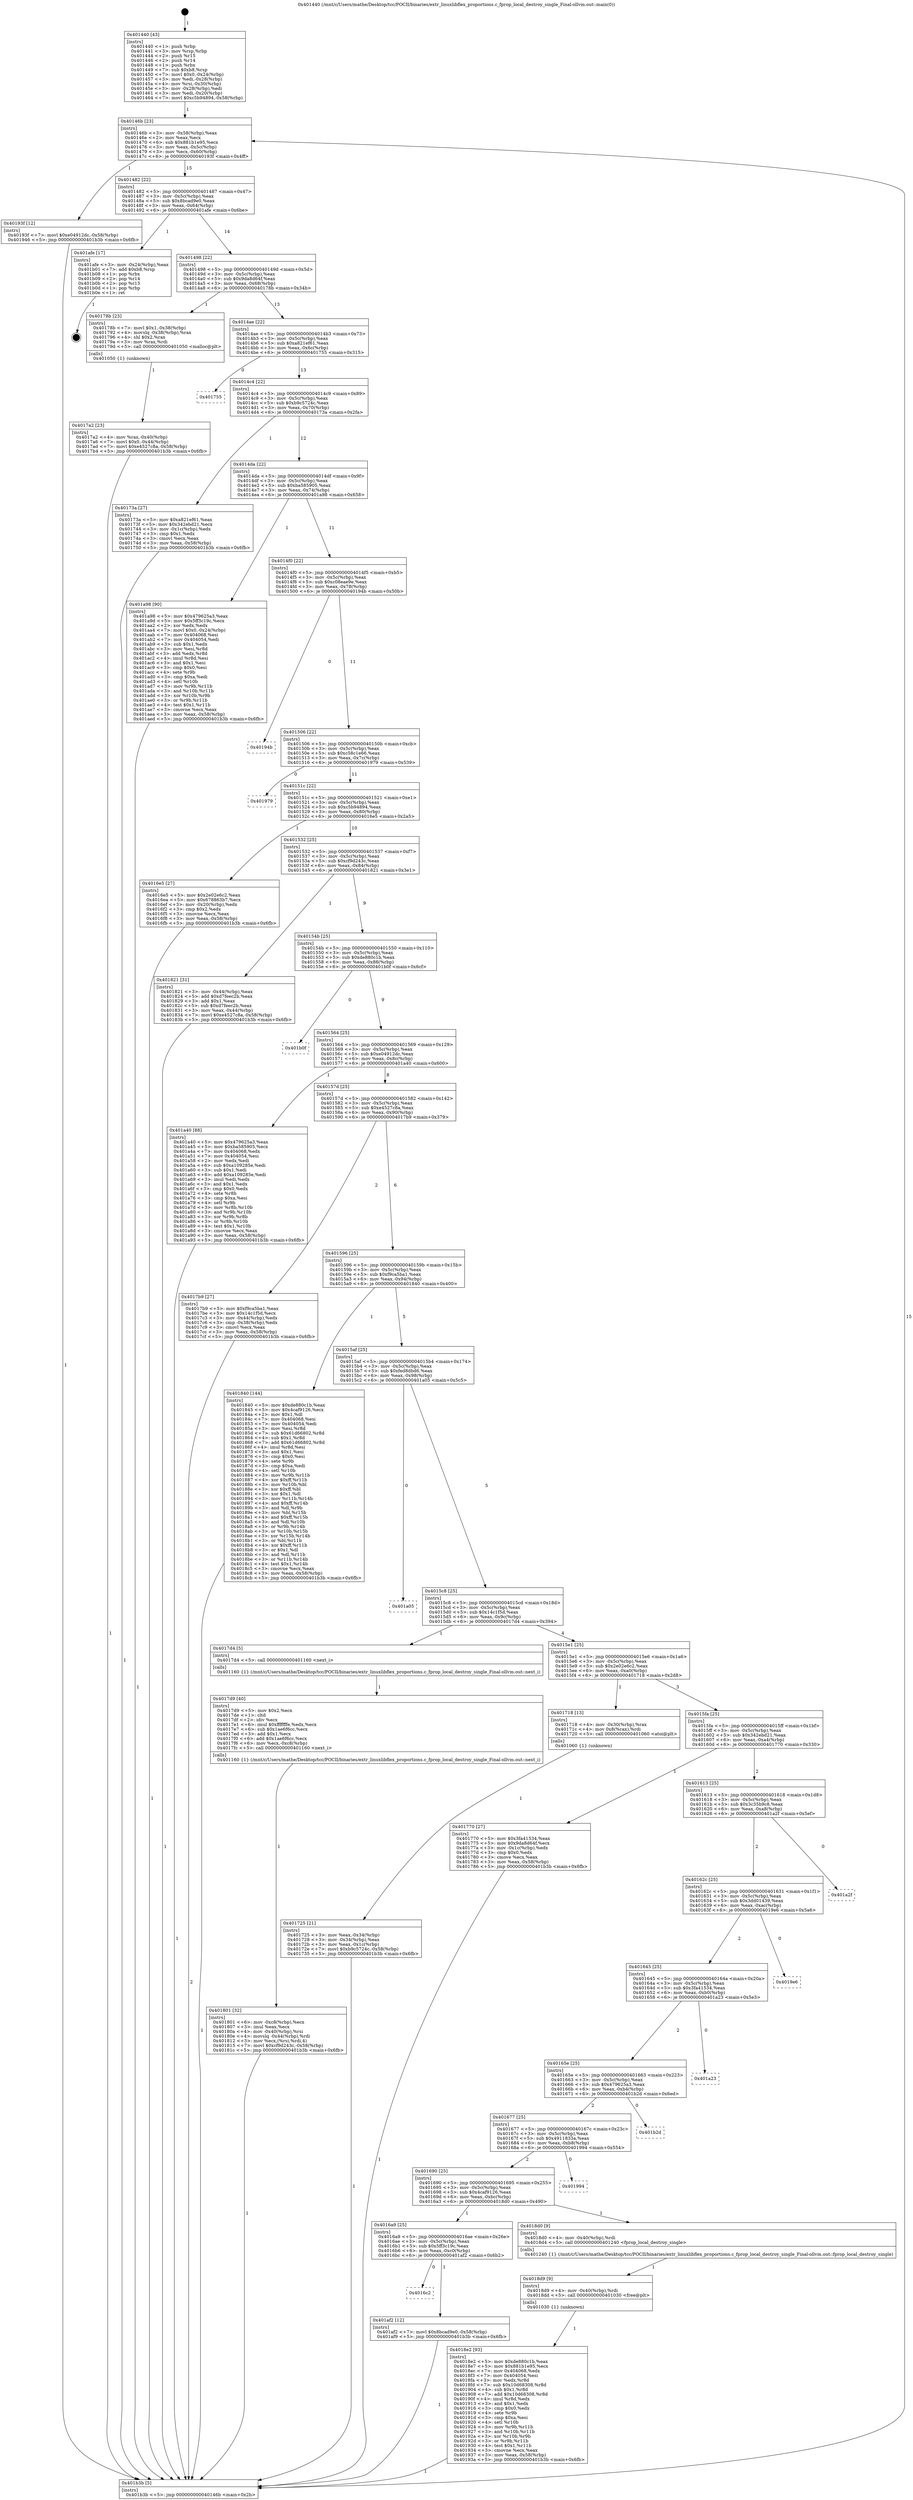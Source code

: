 digraph "0x401440" {
  label = "0x401440 (/mnt/c/Users/mathe/Desktop/tcc/POCII/binaries/extr_linuxlibflex_proportions.c_fprop_local_destroy_single_Final-ollvm.out::main(0))"
  labelloc = "t"
  node[shape=record]

  Entry [label="",width=0.3,height=0.3,shape=circle,fillcolor=black,style=filled]
  "0x40146b" [label="{
     0x40146b [23]\l
     | [instrs]\l
     &nbsp;&nbsp;0x40146b \<+3\>: mov -0x58(%rbp),%eax\l
     &nbsp;&nbsp;0x40146e \<+2\>: mov %eax,%ecx\l
     &nbsp;&nbsp;0x401470 \<+6\>: sub $0x881b1e95,%ecx\l
     &nbsp;&nbsp;0x401476 \<+3\>: mov %eax,-0x5c(%rbp)\l
     &nbsp;&nbsp;0x401479 \<+3\>: mov %ecx,-0x60(%rbp)\l
     &nbsp;&nbsp;0x40147c \<+6\>: je 000000000040193f \<main+0x4ff\>\l
  }"]
  "0x40193f" [label="{
     0x40193f [12]\l
     | [instrs]\l
     &nbsp;&nbsp;0x40193f \<+7\>: movl $0xe04912dc,-0x58(%rbp)\l
     &nbsp;&nbsp;0x401946 \<+5\>: jmp 0000000000401b3b \<main+0x6fb\>\l
  }"]
  "0x401482" [label="{
     0x401482 [22]\l
     | [instrs]\l
     &nbsp;&nbsp;0x401482 \<+5\>: jmp 0000000000401487 \<main+0x47\>\l
     &nbsp;&nbsp;0x401487 \<+3\>: mov -0x5c(%rbp),%eax\l
     &nbsp;&nbsp;0x40148a \<+5\>: sub $0x8bcad9e0,%eax\l
     &nbsp;&nbsp;0x40148f \<+3\>: mov %eax,-0x64(%rbp)\l
     &nbsp;&nbsp;0x401492 \<+6\>: je 0000000000401afe \<main+0x6be\>\l
  }"]
  Exit [label="",width=0.3,height=0.3,shape=circle,fillcolor=black,style=filled,peripheries=2]
  "0x401afe" [label="{
     0x401afe [17]\l
     | [instrs]\l
     &nbsp;&nbsp;0x401afe \<+3\>: mov -0x24(%rbp),%eax\l
     &nbsp;&nbsp;0x401b01 \<+7\>: add $0xb8,%rsp\l
     &nbsp;&nbsp;0x401b08 \<+1\>: pop %rbx\l
     &nbsp;&nbsp;0x401b09 \<+2\>: pop %r14\l
     &nbsp;&nbsp;0x401b0b \<+2\>: pop %r15\l
     &nbsp;&nbsp;0x401b0d \<+1\>: pop %rbp\l
     &nbsp;&nbsp;0x401b0e \<+1\>: ret\l
  }"]
  "0x401498" [label="{
     0x401498 [22]\l
     | [instrs]\l
     &nbsp;&nbsp;0x401498 \<+5\>: jmp 000000000040149d \<main+0x5d\>\l
     &nbsp;&nbsp;0x40149d \<+3\>: mov -0x5c(%rbp),%eax\l
     &nbsp;&nbsp;0x4014a0 \<+5\>: sub $0x9da8d64f,%eax\l
     &nbsp;&nbsp;0x4014a5 \<+3\>: mov %eax,-0x68(%rbp)\l
     &nbsp;&nbsp;0x4014a8 \<+6\>: je 000000000040178b \<main+0x34b\>\l
  }"]
  "0x4016c2" [label="{
     0x4016c2\l
  }", style=dashed]
  "0x40178b" [label="{
     0x40178b [23]\l
     | [instrs]\l
     &nbsp;&nbsp;0x40178b \<+7\>: movl $0x1,-0x38(%rbp)\l
     &nbsp;&nbsp;0x401792 \<+4\>: movslq -0x38(%rbp),%rax\l
     &nbsp;&nbsp;0x401796 \<+4\>: shl $0x2,%rax\l
     &nbsp;&nbsp;0x40179a \<+3\>: mov %rax,%rdi\l
     &nbsp;&nbsp;0x40179d \<+5\>: call 0000000000401050 \<malloc@plt\>\l
     | [calls]\l
     &nbsp;&nbsp;0x401050 \{1\} (unknown)\l
  }"]
  "0x4014ae" [label="{
     0x4014ae [22]\l
     | [instrs]\l
     &nbsp;&nbsp;0x4014ae \<+5\>: jmp 00000000004014b3 \<main+0x73\>\l
     &nbsp;&nbsp;0x4014b3 \<+3\>: mov -0x5c(%rbp),%eax\l
     &nbsp;&nbsp;0x4014b6 \<+5\>: sub $0xa821ef61,%eax\l
     &nbsp;&nbsp;0x4014bb \<+3\>: mov %eax,-0x6c(%rbp)\l
     &nbsp;&nbsp;0x4014be \<+6\>: je 0000000000401755 \<main+0x315\>\l
  }"]
  "0x401af2" [label="{
     0x401af2 [12]\l
     | [instrs]\l
     &nbsp;&nbsp;0x401af2 \<+7\>: movl $0x8bcad9e0,-0x58(%rbp)\l
     &nbsp;&nbsp;0x401af9 \<+5\>: jmp 0000000000401b3b \<main+0x6fb\>\l
  }"]
  "0x401755" [label="{
     0x401755\l
  }", style=dashed]
  "0x4014c4" [label="{
     0x4014c4 [22]\l
     | [instrs]\l
     &nbsp;&nbsp;0x4014c4 \<+5\>: jmp 00000000004014c9 \<main+0x89\>\l
     &nbsp;&nbsp;0x4014c9 \<+3\>: mov -0x5c(%rbp),%eax\l
     &nbsp;&nbsp;0x4014cc \<+5\>: sub $0xb9c5724c,%eax\l
     &nbsp;&nbsp;0x4014d1 \<+3\>: mov %eax,-0x70(%rbp)\l
     &nbsp;&nbsp;0x4014d4 \<+6\>: je 000000000040173a \<main+0x2fa\>\l
  }"]
  "0x4018e2" [label="{
     0x4018e2 [93]\l
     | [instrs]\l
     &nbsp;&nbsp;0x4018e2 \<+5\>: mov $0xde880c1b,%eax\l
     &nbsp;&nbsp;0x4018e7 \<+5\>: mov $0x881b1e95,%ecx\l
     &nbsp;&nbsp;0x4018ec \<+7\>: mov 0x404068,%edx\l
     &nbsp;&nbsp;0x4018f3 \<+7\>: mov 0x404054,%esi\l
     &nbsp;&nbsp;0x4018fa \<+3\>: mov %edx,%r8d\l
     &nbsp;&nbsp;0x4018fd \<+7\>: sub $0x10d68308,%r8d\l
     &nbsp;&nbsp;0x401904 \<+4\>: sub $0x1,%r8d\l
     &nbsp;&nbsp;0x401908 \<+7\>: add $0x10d68308,%r8d\l
     &nbsp;&nbsp;0x40190f \<+4\>: imul %r8d,%edx\l
     &nbsp;&nbsp;0x401913 \<+3\>: and $0x1,%edx\l
     &nbsp;&nbsp;0x401916 \<+3\>: cmp $0x0,%edx\l
     &nbsp;&nbsp;0x401919 \<+4\>: sete %r9b\l
     &nbsp;&nbsp;0x40191d \<+3\>: cmp $0xa,%esi\l
     &nbsp;&nbsp;0x401920 \<+4\>: setl %r10b\l
     &nbsp;&nbsp;0x401924 \<+3\>: mov %r9b,%r11b\l
     &nbsp;&nbsp;0x401927 \<+3\>: and %r10b,%r11b\l
     &nbsp;&nbsp;0x40192a \<+3\>: xor %r10b,%r9b\l
     &nbsp;&nbsp;0x40192d \<+3\>: or %r9b,%r11b\l
     &nbsp;&nbsp;0x401930 \<+4\>: test $0x1,%r11b\l
     &nbsp;&nbsp;0x401934 \<+3\>: cmovne %ecx,%eax\l
     &nbsp;&nbsp;0x401937 \<+3\>: mov %eax,-0x58(%rbp)\l
     &nbsp;&nbsp;0x40193a \<+5\>: jmp 0000000000401b3b \<main+0x6fb\>\l
  }"]
  "0x40173a" [label="{
     0x40173a [27]\l
     | [instrs]\l
     &nbsp;&nbsp;0x40173a \<+5\>: mov $0xa821ef61,%eax\l
     &nbsp;&nbsp;0x40173f \<+5\>: mov $0x342ebd21,%ecx\l
     &nbsp;&nbsp;0x401744 \<+3\>: mov -0x1c(%rbp),%edx\l
     &nbsp;&nbsp;0x401747 \<+3\>: cmp $0x1,%edx\l
     &nbsp;&nbsp;0x40174a \<+3\>: cmovl %ecx,%eax\l
     &nbsp;&nbsp;0x40174d \<+3\>: mov %eax,-0x58(%rbp)\l
     &nbsp;&nbsp;0x401750 \<+5\>: jmp 0000000000401b3b \<main+0x6fb\>\l
  }"]
  "0x4014da" [label="{
     0x4014da [22]\l
     | [instrs]\l
     &nbsp;&nbsp;0x4014da \<+5\>: jmp 00000000004014df \<main+0x9f\>\l
     &nbsp;&nbsp;0x4014df \<+3\>: mov -0x5c(%rbp),%eax\l
     &nbsp;&nbsp;0x4014e2 \<+5\>: sub $0xba585905,%eax\l
     &nbsp;&nbsp;0x4014e7 \<+3\>: mov %eax,-0x74(%rbp)\l
     &nbsp;&nbsp;0x4014ea \<+6\>: je 0000000000401a98 \<main+0x658\>\l
  }"]
  "0x4018d9" [label="{
     0x4018d9 [9]\l
     | [instrs]\l
     &nbsp;&nbsp;0x4018d9 \<+4\>: mov -0x40(%rbp),%rdi\l
     &nbsp;&nbsp;0x4018dd \<+5\>: call 0000000000401030 \<free@plt\>\l
     | [calls]\l
     &nbsp;&nbsp;0x401030 \{1\} (unknown)\l
  }"]
  "0x401a98" [label="{
     0x401a98 [90]\l
     | [instrs]\l
     &nbsp;&nbsp;0x401a98 \<+5\>: mov $0x479625a3,%eax\l
     &nbsp;&nbsp;0x401a9d \<+5\>: mov $0x5ff3c19c,%ecx\l
     &nbsp;&nbsp;0x401aa2 \<+2\>: xor %edx,%edx\l
     &nbsp;&nbsp;0x401aa4 \<+7\>: movl $0x0,-0x24(%rbp)\l
     &nbsp;&nbsp;0x401aab \<+7\>: mov 0x404068,%esi\l
     &nbsp;&nbsp;0x401ab2 \<+7\>: mov 0x404054,%edi\l
     &nbsp;&nbsp;0x401ab9 \<+3\>: sub $0x1,%edx\l
     &nbsp;&nbsp;0x401abc \<+3\>: mov %esi,%r8d\l
     &nbsp;&nbsp;0x401abf \<+3\>: add %edx,%r8d\l
     &nbsp;&nbsp;0x401ac2 \<+4\>: imul %r8d,%esi\l
     &nbsp;&nbsp;0x401ac6 \<+3\>: and $0x1,%esi\l
     &nbsp;&nbsp;0x401ac9 \<+3\>: cmp $0x0,%esi\l
     &nbsp;&nbsp;0x401acc \<+4\>: sete %r9b\l
     &nbsp;&nbsp;0x401ad0 \<+3\>: cmp $0xa,%edi\l
     &nbsp;&nbsp;0x401ad3 \<+4\>: setl %r10b\l
     &nbsp;&nbsp;0x401ad7 \<+3\>: mov %r9b,%r11b\l
     &nbsp;&nbsp;0x401ada \<+3\>: and %r10b,%r11b\l
     &nbsp;&nbsp;0x401add \<+3\>: xor %r10b,%r9b\l
     &nbsp;&nbsp;0x401ae0 \<+3\>: or %r9b,%r11b\l
     &nbsp;&nbsp;0x401ae3 \<+4\>: test $0x1,%r11b\l
     &nbsp;&nbsp;0x401ae7 \<+3\>: cmovne %ecx,%eax\l
     &nbsp;&nbsp;0x401aea \<+3\>: mov %eax,-0x58(%rbp)\l
     &nbsp;&nbsp;0x401aed \<+5\>: jmp 0000000000401b3b \<main+0x6fb\>\l
  }"]
  "0x4014f0" [label="{
     0x4014f0 [22]\l
     | [instrs]\l
     &nbsp;&nbsp;0x4014f0 \<+5\>: jmp 00000000004014f5 \<main+0xb5\>\l
     &nbsp;&nbsp;0x4014f5 \<+3\>: mov -0x5c(%rbp),%eax\l
     &nbsp;&nbsp;0x4014f8 \<+5\>: sub $0xc08eae9e,%eax\l
     &nbsp;&nbsp;0x4014fd \<+3\>: mov %eax,-0x78(%rbp)\l
     &nbsp;&nbsp;0x401500 \<+6\>: je 000000000040194b \<main+0x50b\>\l
  }"]
  "0x4016a9" [label="{
     0x4016a9 [25]\l
     | [instrs]\l
     &nbsp;&nbsp;0x4016a9 \<+5\>: jmp 00000000004016ae \<main+0x26e\>\l
     &nbsp;&nbsp;0x4016ae \<+3\>: mov -0x5c(%rbp),%eax\l
     &nbsp;&nbsp;0x4016b1 \<+5\>: sub $0x5ff3c19c,%eax\l
     &nbsp;&nbsp;0x4016b6 \<+6\>: mov %eax,-0xc0(%rbp)\l
     &nbsp;&nbsp;0x4016bc \<+6\>: je 0000000000401af2 \<main+0x6b2\>\l
  }"]
  "0x40194b" [label="{
     0x40194b\l
  }", style=dashed]
  "0x401506" [label="{
     0x401506 [22]\l
     | [instrs]\l
     &nbsp;&nbsp;0x401506 \<+5\>: jmp 000000000040150b \<main+0xcb\>\l
     &nbsp;&nbsp;0x40150b \<+3\>: mov -0x5c(%rbp),%eax\l
     &nbsp;&nbsp;0x40150e \<+5\>: sub $0xc58c1e66,%eax\l
     &nbsp;&nbsp;0x401513 \<+3\>: mov %eax,-0x7c(%rbp)\l
     &nbsp;&nbsp;0x401516 \<+6\>: je 0000000000401979 \<main+0x539\>\l
  }"]
  "0x4018d0" [label="{
     0x4018d0 [9]\l
     | [instrs]\l
     &nbsp;&nbsp;0x4018d0 \<+4\>: mov -0x40(%rbp),%rdi\l
     &nbsp;&nbsp;0x4018d4 \<+5\>: call 0000000000401240 \<fprop_local_destroy_single\>\l
     | [calls]\l
     &nbsp;&nbsp;0x401240 \{1\} (/mnt/c/Users/mathe/Desktop/tcc/POCII/binaries/extr_linuxlibflex_proportions.c_fprop_local_destroy_single_Final-ollvm.out::fprop_local_destroy_single)\l
  }"]
  "0x401979" [label="{
     0x401979\l
  }", style=dashed]
  "0x40151c" [label="{
     0x40151c [22]\l
     | [instrs]\l
     &nbsp;&nbsp;0x40151c \<+5\>: jmp 0000000000401521 \<main+0xe1\>\l
     &nbsp;&nbsp;0x401521 \<+3\>: mov -0x5c(%rbp),%eax\l
     &nbsp;&nbsp;0x401524 \<+5\>: sub $0xc5b94894,%eax\l
     &nbsp;&nbsp;0x401529 \<+3\>: mov %eax,-0x80(%rbp)\l
     &nbsp;&nbsp;0x40152c \<+6\>: je 00000000004016e5 \<main+0x2a5\>\l
  }"]
  "0x401690" [label="{
     0x401690 [25]\l
     | [instrs]\l
     &nbsp;&nbsp;0x401690 \<+5\>: jmp 0000000000401695 \<main+0x255\>\l
     &nbsp;&nbsp;0x401695 \<+3\>: mov -0x5c(%rbp),%eax\l
     &nbsp;&nbsp;0x401698 \<+5\>: sub $0x4caf9126,%eax\l
     &nbsp;&nbsp;0x40169d \<+6\>: mov %eax,-0xbc(%rbp)\l
     &nbsp;&nbsp;0x4016a3 \<+6\>: je 00000000004018d0 \<main+0x490\>\l
  }"]
  "0x4016e5" [label="{
     0x4016e5 [27]\l
     | [instrs]\l
     &nbsp;&nbsp;0x4016e5 \<+5\>: mov $0x2e02e6c2,%eax\l
     &nbsp;&nbsp;0x4016ea \<+5\>: mov $0x678863b7,%ecx\l
     &nbsp;&nbsp;0x4016ef \<+3\>: mov -0x20(%rbp),%edx\l
     &nbsp;&nbsp;0x4016f2 \<+3\>: cmp $0x2,%edx\l
     &nbsp;&nbsp;0x4016f5 \<+3\>: cmovne %ecx,%eax\l
     &nbsp;&nbsp;0x4016f8 \<+3\>: mov %eax,-0x58(%rbp)\l
     &nbsp;&nbsp;0x4016fb \<+5\>: jmp 0000000000401b3b \<main+0x6fb\>\l
  }"]
  "0x401532" [label="{
     0x401532 [25]\l
     | [instrs]\l
     &nbsp;&nbsp;0x401532 \<+5\>: jmp 0000000000401537 \<main+0xf7\>\l
     &nbsp;&nbsp;0x401537 \<+3\>: mov -0x5c(%rbp),%eax\l
     &nbsp;&nbsp;0x40153a \<+5\>: sub $0xcf9d243c,%eax\l
     &nbsp;&nbsp;0x40153f \<+6\>: mov %eax,-0x84(%rbp)\l
     &nbsp;&nbsp;0x401545 \<+6\>: je 0000000000401821 \<main+0x3e1\>\l
  }"]
  "0x401b3b" [label="{
     0x401b3b [5]\l
     | [instrs]\l
     &nbsp;&nbsp;0x401b3b \<+5\>: jmp 000000000040146b \<main+0x2b\>\l
  }"]
  "0x401440" [label="{
     0x401440 [43]\l
     | [instrs]\l
     &nbsp;&nbsp;0x401440 \<+1\>: push %rbp\l
     &nbsp;&nbsp;0x401441 \<+3\>: mov %rsp,%rbp\l
     &nbsp;&nbsp;0x401444 \<+2\>: push %r15\l
     &nbsp;&nbsp;0x401446 \<+2\>: push %r14\l
     &nbsp;&nbsp;0x401448 \<+1\>: push %rbx\l
     &nbsp;&nbsp;0x401449 \<+7\>: sub $0xb8,%rsp\l
     &nbsp;&nbsp;0x401450 \<+7\>: movl $0x0,-0x24(%rbp)\l
     &nbsp;&nbsp;0x401457 \<+3\>: mov %edi,-0x28(%rbp)\l
     &nbsp;&nbsp;0x40145a \<+4\>: mov %rsi,-0x30(%rbp)\l
     &nbsp;&nbsp;0x40145e \<+3\>: mov -0x28(%rbp),%edi\l
     &nbsp;&nbsp;0x401461 \<+3\>: mov %edi,-0x20(%rbp)\l
     &nbsp;&nbsp;0x401464 \<+7\>: movl $0xc5b94894,-0x58(%rbp)\l
  }"]
  "0x401994" [label="{
     0x401994\l
  }", style=dashed]
  "0x401821" [label="{
     0x401821 [31]\l
     | [instrs]\l
     &nbsp;&nbsp;0x401821 \<+3\>: mov -0x44(%rbp),%eax\l
     &nbsp;&nbsp;0x401824 \<+5\>: add $0xd7feec2b,%eax\l
     &nbsp;&nbsp;0x401829 \<+3\>: add $0x1,%eax\l
     &nbsp;&nbsp;0x40182c \<+5\>: sub $0xd7feec2b,%eax\l
     &nbsp;&nbsp;0x401831 \<+3\>: mov %eax,-0x44(%rbp)\l
     &nbsp;&nbsp;0x401834 \<+7\>: movl $0xe4527c8a,-0x58(%rbp)\l
     &nbsp;&nbsp;0x40183b \<+5\>: jmp 0000000000401b3b \<main+0x6fb\>\l
  }"]
  "0x40154b" [label="{
     0x40154b [25]\l
     | [instrs]\l
     &nbsp;&nbsp;0x40154b \<+5\>: jmp 0000000000401550 \<main+0x110\>\l
     &nbsp;&nbsp;0x401550 \<+3\>: mov -0x5c(%rbp),%eax\l
     &nbsp;&nbsp;0x401553 \<+5\>: sub $0xde880c1b,%eax\l
     &nbsp;&nbsp;0x401558 \<+6\>: mov %eax,-0x88(%rbp)\l
     &nbsp;&nbsp;0x40155e \<+6\>: je 0000000000401b0f \<main+0x6cf\>\l
  }"]
  "0x401677" [label="{
     0x401677 [25]\l
     | [instrs]\l
     &nbsp;&nbsp;0x401677 \<+5\>: jmp 000000000040167c \<main+0x23c\>\l
     &nbsp;&nbsp;0x40167c \<+3\>: mov -0x5c(%rbp),%eax\l
     &nbsp;&nbsp;0x40167f \<+5\>: sub $0x4911833a,%eax\l
     &nbsp;&nbsp;0x401684 \<+6\>: mov %eax,-0xb8(%rbp)\l
     &nbsp;&nbsp;0x40168a \<+6\>: je 0000000000401994 \<main+0x554\>\l
  }"]
  "0x401b0f" [label="{
     0x401b0f\l
  }", style=dashed]
  "0x401564" [label="{
     0x401564 [25]\l
     | [instrs]\l
     &nbsp;&nbsp;0x401564 \<+5\>: jmp 0000000000401569 \<main+0x129\>\l
     &nbsp;&nbsp;0x401569 \<+3\>: mov -0x5c(%rbp),%eax\l
     &nbsp;&nbsp;0x40156c \<+5\>: sub $0xe04912dc,%eax\l
     &nbsp;&nbsp;0x401571 \<+6\>: mov %eax,-0x8c(%rbp)\l
     &nbsp;&nbsp;0x401577 \<+6\>: je 0000000000401a40 \<main+0x600\>\l
  }"]
  "0x401b2d" [label="{
     0x401b2d\l
  }", style=dashed]
  "0x401a40" [label="{
     0x401a40 [88]\l
     | [instrs]\l
     &nbsp;&nbsp;0x401a40 \<+5\>: mov $0x479625a3,%eax\l
     &nbsp;&nbsp;0x401a45 \<+5\>: mov $0xba585905,%ecx\l
     &nbsp;&nbsp;0x401a4a \<+7\>: mov 0x404068,%edx\l
     &nbsp;&nbsp;0x401a51 \<+7\>: mov 0x404054,%esi\l
     &nbsp;&nbsp;0x401a58 \<+2\>: mov %edx,%edi\l
     &nbsp;&nbsp;0x401a5a \<+6\>: sub $0xa109285e,%edi\l
     &nbsp;&nbsp;0x401a60 \<+3\>: sub $0x1,%edi\l
     &nbsp;&nbsp;0x401a63 \<+6\>: add $0xa109285e,%edi\l
     &nbsp;&nbsp;0x401a69 \<+3\>: imul %edi,%edx\l
     &nbsp;&nbsp;0x401a6c \<+3\>: and $0x1,%edx\l
     &nbsp;&nbsp;0x401a6f \<+3\>: cmp $0x0,%edx\l
     &nbsp;&nbsp;0x401a72 \<+4\>: sete %r8b\l
     &nbsp;&nbsp;0x401a76 \<+3\>: cmp $0xa,%esi\l
     &nbsp;&nbsp;0x401a79 \<+4\>: setl %r9b\l
     &nbsp;&nbsp;0x401a7d \<+3\>: mov %r8b,%r10b\l
     &nbsp;&nbsp;0x401a80 \<+3\>: and %r9b,%r10b\l
     &nbsp;&nbsp;0x401a83 \<+3\>: xor %r9b,%r8b\l
     &nbsp;&nbsp;0x401a86 \<+3\>: or %r8b,%r10b\l
     &nbsp;&nbsp;0x401a89 \<+4\>: test $0x1,%r10b\l
     &nbsp;&nbsp;0x401a8d \<+3\>: cmovne %ecx,%eax\l
     &nbsp;&nbsp;0x401a90 \<+3\>: mov %eax,-0x58(%rbp)\l
     &nbsp;&nbsp;0x401a93 \<+5\>: jmp 0000000000401b3b \<main+0x6fb\>\l
  }"]
  "0x40157d" [label="{
     0x40157d [25]\l
     | [instrs]\l
     &nbsp;&nbsp;0x40157d \<+5\>: jmp 0000000000401582 \<main+0x142\>\l
     &nbsp;&nbsp;0x401582 \<+3\>: mov -0x5c(%rbp),%eax\l
     &nbsp;&nbsp;0x401585 \<+5\>: sub $0xe4527c8a,%eax\l
     &nbsp;&nbsp;0x40158a \<+6\>: mov %eax,-0x90(%rbp)\l
     &nbsp;&nbsp;0x401590 \<+6\>: je 00000000004017b9 \<main+0x379\>\l
  }"]
  "0x40165e" [label="{
     0x40165e [25]\l
     | [instrs]\l
     &nbsp;&nbsp;0x40165e \<+5\>: jmp 0000000000401663 \<main+0x223\>\l
     &nbsp;&nbsp;0x401663 \<+3\>: mov -0x5c(%rbp),%eax\l
     &nbsp;&nbsp;0x401666 \<+5\>: sub $0x479625a3,%eax\l
     &nbsp;&nbsp;0x40166b \<+6\>: mov %eax,-0xb4(%rbp)\l
     &nbsp;&nbsp;0x401671 \<+6\>: je 0000000000401b2d \<main+0x6ed\>\l
  }"]
  "0x4017b9" [label="{
     0x4017b9 [27]\l
     | [instrs]\l
     &nbsp;&nbsp;0x4017b9 \<+5\>: mov $0xf9ca5ba1,%eax\l
     &nbsp;&nbsp;0x4017be \<+5\>: mov $0x14c1f5d,%ecx\l
     &nbsp;&nbsp;0x4017c3 \<+3\>: mov -0x44(%rbp),%edx\l
     &nbsp;&nbsp;0x4017c6 \<+3\>: cmp -0x38(%rbp),%edx\l
     &nbsp;&nbsp;0x4017c9 \<+3\>: cmovl %ecx,%eax\l
     &nbsp;&nbsp;0x4017cc \<+3\>: mov %eax,-0x58(%rbp)\l
     &nbsp;&nbsp;0x4017cf \<+5\>: jmp 0000000000401b3b \<main+0x6fb\>\l
  }"]
  "0x401596" [label="{
     0x401596 [25]\l
     | [instrs]\l
     &nbsp;&nbsp;0x401596 \<+5\>: jmp 000000000040159b \<main+0x15b\>\l
     &nbsp;&nbsp;0x40159b \<+3\>: mov -0x5c(%rbp),%eax\l
     &nbsp;&nbsp;0x40159e \<+5\>: sub $0xf9ca5ba1,%eax\l
     &nbsp;&nbsp;0x4015a3 \<+6\>: mov %eax,-0x94(%rbp)\l
     &nbsp;&nbsp;0x4015a9 \<+6\>: je 0000000000401840 \<main+0x400\>\l
  }"]
  "0x401a23" [label="{
     0x401a23\l
  }", style=dashed]
  "0x401840" [label="{
     0x401840 [144]\l
     | [instrs]\l
     &nbsp;&nbsp;0x401840 \<+5\>: mov $0xde880c1b,%eax\l
     &nbsp;&nbsp;0x401845 \<+5\>: mov $0x4caf9126,%ecx\l
     &nbsp;&nbsp;0x40184a \<+2\>: mov $0x1,%dl\l
     &nbsp;&nbsp;0x40184c \<+7\>: mov 0x404068,%esi\l
     &nbsp;&nbsp;0x401853 \<+7\>: mov 0x404054,%edi\l
     &nbsp;&nbsp;0x40185a \<+3\>: mov %esi,%r8d\l
     &nbsp;&nbsp;0x40185d \<+7\>: sub $0x61d66802,%r8d\l
     &nbsp;&nbsp;0x401864 \<+4\>: sub $0x1,%r8d\l
     &nbsp;&nbsp;0x401868 \<+7\>: add $0x61d66802,%r8d\l
     &nbsp;&nbsp;0x40186f \<+4\>: imul %r8d,%esi\l
     &nbsp;&nbsp;0x401873 \<+3\>: and $0x1,%esi\l
     &nbsp;&nbsp;0x401876 \<+3\>: cmp $0x0,%esi\l
     &nbsp;&nbsp;0x401879 \<+4\>: sete %r9b\l
     &nbsp;&nbsp;0x40187d \<+3\>: cmp $0xa,%edi\l
     &nbsp;&nbsp;0x401880 \<+4\>: setl %r10b\l
     &nbsp;&nbsp;0x401884 \<+3\>: mov %r9b,%r11b\l
     &nbsp;&nbsp;0x401887 \<+4\>: xor $0xff,%r11b\l
     &nbsp;&nbsp;0x40188b \<+3\>: mov %r10b,%bl\l
     &nbsp;&nbsp;0x40188e \<+3\>: xor $0xff,%bl\l
     &nbsp;&nbsp;0x401891 \<+3\>: xor $0x1,%dl\l
     &nbsp;&nbsp;0x401894 \<+3\>: mov %r11b,%r14b\l
     &nbsp;&nbsp;0x401897 \<+4\>: and $0xff,%r14b\l
     &nbsp;&nbsp;0x40189b \<+3\>: and %dl,%r9b\l
     &nbsp;&nbsp;0x40189e \<+3\>: mov %bl,%r15b\l
     &nbsp;&nbsp;0x4018a1 \<+4\>: and $0xff,%r15b\l
     &nbsp;&nbsp;0x4018a5 \<+3\>: and %dl,%r10b\l
     &nbsp;&nbsp;0x4018a8 \<+3\>: or %r9b,%r14b\l
     &nbsp;&nbsp;0x4018ab \<+3\>: or %r10b,%r15b\l
     &nbsp;&nbsp;0x4018ae \<+3\>: xor %r15b,%r14b\l
     &nbsp;&nbsp;0x4018b1 \<+3\>: or %bl,%r11b\l
     &nbsp;&nbsp;0x4018b4 \<+4\>: xor $0xff,%r11b\l
     &nbsp;&nbsp;0x4018b8 \<+3\>: or $0x1,%dl\l
     &nbsp;&nbsp;0x4018bb \<+3\>: and %dl,%r11b\l
     &nbsp;&nbsp;0x4018be \<+3\>: or %r11b,%r14b\l
     &nbsp;&nbsp;0x4018c1 \<+4\>: test $0x1,%r14b\l
     &nbsp;&nbsp;0x4018c5 \<+3\>: cmovne %ecx,%eax\l
     &nbsp;&nbsp;0x4018c8 \<+3\>: mov %eax,-0x58(%rbp)\l
     &nbsp;&nbsp;0x4018cb \<+5\>: jmp 0000000000401b3b \<main+0x6fb\>\l
  }"]
  "0x4015af" [label="{
     0x4015af [25]\l
     | [instrs]\l
     &nbsp;&nbsp;0x4015af \<+5\>: jmp 00000000004015b4 \<main+0x174\>\l
     &nbsp;&nbsp;0x4015b4 \<+3\>: mov -0x5c(%rbp),%eax\l
     &nbsp;&nbsp;0x4015b7 \<+5\>: sub $0xfed8dbd6,%eax\l
     &nbsp;&nbsp;0x4015bc \<+6\>: mov %eax,-0x98(%rbp)\l
     &nbsp;&nbsp;0x4015c2 \<+6\>: je 0000000000401a05 \<main+0x5c5\>\l
  }"]
  "0x401645" [label="{
     0x401645 [25]\l
     | [instrs]\l
     &nbsp;&nbsp;0x401645 \<+5\>: jmp 000000000040164a \<main+0x20a\>\l
     &nbsp;&nbsp;0x40164a \<+3\>: mov -0x5c(%rbp),%eax\l
     &nbsp;&nbsp;0x40164d \<+5\>: sub $0x3fa41534,%eax\l
     &nbsp;&nbsp;0x401652 \<+6\>: mov %eax,-0xb0(%rbp)\l
     &nbsp;&nbsp;0x401658 \<+6\>: je 0000000000401a23 \<main+0x5e3\>\l
  }"]
  "0x401a05" [label="{
     0x401a05\l
  }", style=dashed]
  "0x4015c8" [label="{
     0x4015c8 [25]\l
     | [instrs]\l
     &nbsp;&nbsp;0x4015c8 \<+5\>: jmp 00000000004015cd \<main+0x18d\>\l
     &nbsp;&nbsp;0x4015cd \<+3\>: mov -0x5c(%rbp),%eax\l
     &nbsp;&nbsp;0x4015d0 \<+5\>: sub $0x14c1f5d,%eax\l
     &nbsp;&nbsp;0x4015d5 \<+6\>: mov %eax,-0x9c(%rbp)\l
     &nbsp;&nbsp;0x4015db \<+6\>: je 00000000004017d4 \<main+0x394\>\l
  }"]
  "0x4019e6" [label="{
     0x4019e6\l
  }", style=dashed]
  "0x4017d4" [label="{
     0x4017d4 [5]\l
     | [instrs]\l
     &nbsp;&nbsp;0x4017d4 \<+5\>: call 0000000000401160 \<next_i\>\l
     | [calls]\l
     &nbsp;&nbsp;0x401160 \{1\} (/mnt/c/Users/mathe/Desktop/tcc/POCII/binaries/extr_linuxlibflex_proportions.c_fprop_local_destroy_single_Final-ollvm.out::next_i)\l
  }"]
  "0x4015e1" [label="{
     0x4015e1 [25]\l
     | [instrs]\l
     &nbsp;&nbsp;0x4015e1 \<+5\>: jmp 00000000004015e6 \<main+0x1a6\>\l
     &nbsp;&nbsp;0x4015e6 \<+3\>: mov -0x5c(%rbp),%eax\l
     &nbsp;&nbsp;0x4015e9 \<+5\>: sub $0x2e02e6c2,%eax\l
     &nbsp;&nbsp;0x4015ee \<+6\>: mov %eax,-0xa0(%rbp)\l
     &nbsp;&nbsp;0x4015f4 \<+6\>: je 0000000000401718 \<main+0x2d8\>\l
  }"]
  "0x40162c" [label="{
     0x40162c [25]\l
     | [instrs]\l
     &nbsp;&nbsp;0x40162c \<+5\>: jmp 0000000000401631 \<main+0x1f1\>\l
     &nbsp;&nbsp;0x401631 \<+3\>: mov -0x5c(%rbp),%eax\l
     &nbsp;&nbsp;0x401634 \<+5\>: sub $0x3dd01439,%eax\l
     &nbsp;&nbsp;0x401639 \<+6\>: mov %eax,-0xac(%rbp)\l
     &nbsp;&nbsp;0x40163f \<+6\>: je 00000000004019e6 \<main+0x5a6\>\l
  }"]
  "0x401718" [label="{
     0x401718 [13]\l
     | [instrs]\l
     &nbsp;&nbsp;0x401718 \<+4\>: mov -0x30(%rbp),%rax\l
     &nbsp;&nbsp;0x40171c \<+4\>: mov 0x8(%rax),%rdi\l
     &nbsp;&nbsp;0x401720 \<+5\>: call 0000000000401060 \<atoi@plt\>\l
     | [calls]\l
     &nbsp;&nbsp;0x401060 \{1\} (unknown)\l
  }"]
  "0x4015fa" [label="{
     0x4015fa [25]\l
     | [instrs]\l
     &nbsp;&nbsp;0x4015fa \<+5\>: jmp 00000000004015ff \<main+0x1bf\>\l
     &nbsp;&nbsp;0x4015ff \<+3\>: mov -0x5c(%rbp),%eax\l
     &nbsp;&nbsp;0x401602 \<+5\>: sub $0x342ebd21,%eax\l
     &nbsp;&nbsp;0x401607 \<+6\>: mov %eax,-0xa4(%rbp)\l
     &nbsp;&nbsp;0x40160d \<+6\>: je 0000000000401770 \<main+0x330\>\l
  }"]
  "0x401725" [label="{
     0x401725 [21]\l
     | [instrs]\l
     &nbsp;&nbsp;0x401725 \<+3\>: mov %eax,-0x34(%rbp)\l
     &nbsp;&nbsp;0x401728 \<+3\>: mov -0x34(%rbp),%eax\l
     &nbsp;&nbsp;0x40172b \<+3\>: mov %eax,-0x1c(%rbp)\l
     &nbsp;&nbsp;0x40172e \<+7\>: movl $0xb9c5724c,-0x58(%rbp)\l
     &nbsp;&nbsp;0x401735 \<+5\>: jmp 0000000000401b3b \<main+0x6fb\>\l
  }"]
  "0x401a2f" [label="{
     0x401a2f\l
  }", style=dashed]
  "0x401770" [label="{
     0x401770 [27]\l
     | [instrs]\l
     &nbsp;&nbsp;0x401770 \<+5\>: mov $0x3fa41534,%eax\l
     &nbsp;&nbsp;0x401775 \<+5\>: mov $0x9da8d64f,%ecx\l
     &nbsp;&nbsp;0x40177a \<+3\>: mov -0x1c(%rbp),%edx\l
     &nbsp;&nbsp;0x40177d \<+3\>: cmp $0x0,%edx\l
     &nbsp;&nbsp;0x401780 \<+3\>: cmove %ecx,%eax\l
     &nbsp;&nbsp;0x401783 \<+3\>: mov %eax,-0x58(%rbp)\l
     &nbsp;&nbsp;0x401786 \<+5\>: jmp 0000000000401b3b \<main+0x6fb\>\l
  }"]
  "0x401613" [label="{
     0x401613 [25]\l
     | [instrs]\l
     &nbsp;&nbsp;0x401613 \<+5\>: jmp 0000000000401618 \<main+0x1d8\>\l
     &nbsp;&nbsp;0x401618 \<+3\>: mov -0x5c(%rbp),%eax\l
     &nbsp;&nbsp;0x40161b \<+5\>: sub $0x3c35b9c8,%eax\l
     &nbsp;&nbsp;0x401620 \<+6\>: mov %eax,-0xa8(%rbp)\l
     &nbsp;&nbsp;0x401626 \<+6\>: je 0000000000401a2f \<main+0x5ef\>\l
  }"]
  "0x4017a2" [label="{
     0x4017a2 [23]\l
     | [instrs]\l
     &nbsp;&nbsp;0x4017a2 \<+4\>: mov %rax,-0x40(%rbp)\l
     &nbsp;&nbsp;0x4017a6 \<+7\>: movl $0x0,-0x44(%rbp)\l
     &nbsp;&nbsp;0x4017ad \<+7\>: movl $0xe4527c8a,-0x58(%rbp)\l
     &nbsp;&nbsp;0x4017b4 \<+5\>: jmp 0000000000401b3b \<main+0x6fb\>\l
  }"]
  "0x4017d9" [label="{
     0x4017d9 [40]\l
     | [instrs]\l
     &nbsp;&nbsp;0x4017d9 \<+5\>: mov $0x2,%ecx\l
     &nbsp;&nbsp;0x4017de \<+1\>: cltd\l
     &nbsp;&nbsp;0x4017df \<+2\>: idiv %ecx\l
     &nbsp;&nbsp;0x4017e1 \<+6\>: imul $0xfffffffe,%edx,%ecx\l
     &nbsp;&nbsp;0x4017e7 \<+6\>: sub $0x1ae6f6cc,%ecx\l
     &nbsp;&nbsp;0x4017ed \<+3\>: add $0x1,%ecx\l
     &nbsp;&nbsp;0x4017f0 \<+6\>: add $0x1ae6f6cc,%ecx\l
     &nbsp;&nbsp;0x4017f6 \<+6\>: mov %ecx,-0xc8(%rbp)\l
     &nbsp;&nbsp;0x4017fc \<+5\>: call 0000000000401160 \<next_i\>\l
     | [calls]\l
     &nbsp;&nbsp;0x401160 \{1\} (/mnt/c/Users/mathe/Desktop/tcc/POCII/binaries/extr_linuxlibflex_proportions.c_fprop_local_destroy_single_Final-ollvm.out::next_i)\l
  }"]
  "0x401801" [label="{
     0x401801 [32]\l
     | [instrs]\l
     &nbsp;&nbsp;0x401801 \<+6\>: mov -0xc8(%rbp),%ecx\l
     &nbsp;&nbsp;0x401807 \<+3\>: imul %eax,%ecx\l
     &nbsp;&nbsp;0x40180a \<+4\>: mov -0x40(%rbp),%rsi\l
     &nbsp;&nbsp;0x40180e \<+4\>: movslq -0x44(%rbp),%rdi\l
     &nbsp;&nbsp;0x401812 \<+3\>: mov %ecx,(%rsi,%rdi,4)\l
     &nbsp;&nbsp;0x401815 \<+7\>: movl $0xcf9d243c,-0x58(%rbp)\l
     &nbsp;&nbsp;0x40181c \<+5\>: jmp 0000000000401b3b \<main+0x6fb\>\l
  }"]
  Entry -> "0x401440" [label=" 1"]
  "0x40146b" -> "0x40193f" [label=" 1"]
  "0x40146b" -> "0x401482" [label=" 15"]
  "0x401afe" -> Exit [label=" 1"]
  "0x401482" -> "0x401afe" [label=" 1"]
  "0x401482" -> "0x401498" [label=" 14"]
  "0x401af2" -> "0x401b3b" [label=" 1"]
  "0x401498" -> "0x40178b" [label=" 1"]
  "0x401498" -> "0x4014ae" [label=" 13"]
  "0x4016a9" -> "0x4016c2" [label=" 0"]
  "0x4014ae" -> "0x401755" [label=" 0"]
  "0x4014ae" -> "0x4014c4" [label=" 13"]
  "0x4016a9" -> "0x401af2" [label=" 1"]
  "0x4014c4" -> "0x40173a" [label=" 1"]
  "0x4014c4" -> "0x4014da" [label=" 12"]
  "0x401a98" -> "0x401b3b" [label=" 1"]
  "0x4014da" -> "0x401a98" [label=" 1"]
  "0x4014da" -> "0x4014f0" [label=" 11"]
  "0x401a40" -> "0x401b3b" [label=" 1"]
  "0x4014f0" -> "0x40194b" [label=" 0"]
  "0x4014f0" -> "0x401506" [label=" 11"]
  "0x40193f" -> "0x401b3b" [label=" 1"]
  "0x401506" -> "0x401979" [label=" 0"]
  "0x401506" -> "0x40151c" [label=" 11"]
  "0x4018e2" -> "0x401b3b" [label=" 1"]
  "0x40151c" -> "0x4016e5" [label=" 1"]
  "0x40151c" -> "0x401532" [label=" 10"]
  "0x4016e5" -> "0x401b3b" [label=" 1"]
  "0x401440" -> "0x40146b" [label=" 1"]
  "0x401b3b" -> "0x40146b" [label=" 15"]
  "0x4018d0" -> "0x4018d9" [label=" 1"]
  "0x401532" -> "0x401821" [label=" 1"]
  "0x401532" -> "0x40154b" [label=" 9"]
  "0x401690" -> "0x4016a9" [label=" 1"]
  "0x40154b" -> "0x401b0f" [label=" 0"]
  "0x40154b" -> "0x401564" [label=" 9"]
  "0x4018d9" -> "0x4018e2" [label=" 1"]
  "0x401564" -> "0x401a40" [label=" 1"]
  "0x401564" -> "0x40157d" [label=" 8"]
  "0x401677" -> "0x401690" [label=" 2"]
  "0x40157d" -> "0x4017b9" [label=" 2"]
  "0x40157d" -> "0x401596" [label=" 6"]
  "0x401690" -> "0x4018d0" [label=" 1"]
  "0x401596" -> "0x401840" [label=" 1"]
  "0x401596" -> "0x4015af" [label=" 5"]
  "0x40165e" -> "0x401677" [label=" 2"]
  "0x4015af" -> "0x401a05" [label=" 0"]
  "0x4015af" -> "0x4015c8" [label=" 5"]
  "0x401677" -> "0x401994" [label=" 0"]
  "0x4015c8" -> "0x4017d4" [label=" 1"]
  "0x4015c8" -> "0x4015e1" [label=" 4"]
  "0x401645" -> "0x40165e" [label=" 2"]
  "0x4015e1" -> "0x401718" [label=" 1"]
  "0x4015e1" -> "0x4015fa" [label=" 3"]
  "0x401718" -> "0x401725" [label=" 1"]
  "0x401725" -> "0x401b3b" [label=" 1"]
  "0x40173a" -> "0x401b3b" [label=" 1"]
  "0x40165e" -> "0x401b2d" [label=" 0"]
  "0x4015fa" -> "0x401770" [label=" 1"]
  "0x4015fa" -> "0x401613" [label=" 2"]
  "0x401770" -> "0x401b3b" [label=" 1"]
  "0x40178b" -> "0x4017a2" [label=" 1"]
  "0x4017a2" -> "0x401b3b" [label=" 1"]
  "0x4017b9" -> "0x401b3b" [label=" 2"]
  "0x4017d4" -> "0x4017d9" [label=" 1"]
  "0x4017d9" -> "0x401801" [label=" 1"]
  "0x401801" -> "0x401b3b" [label=" 1"]
  "0x401821" -> "0x401b3b" [label=" 1"]
  "0x401840" -> "0x401b3b" [label=" 1"]
  "0x40162c" -> "0x401645" [label=" 2"]
  "0x401613" -> "0x401a2f" [label=" 0"]
  "0x401613" -> "0x40162c" [label=" 2"]
  "0x401645" -> "0x401a23" [label=" 0"]
  "0x40162c" -> "0x4019e6" [label=" 0"]
}
